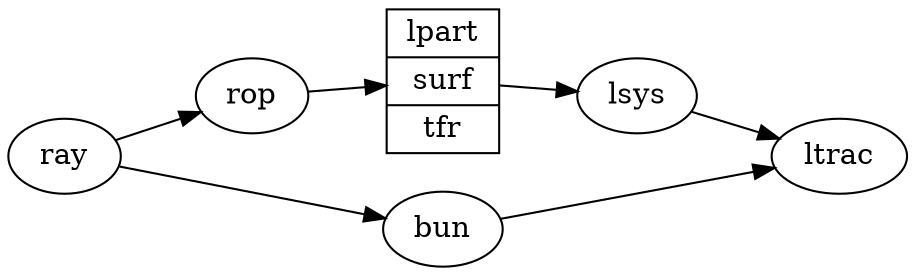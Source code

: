 digraph {
rankdir="LR"
ray -> rop
ray -> bun

lpart [shape=record, label="lpart | surf | tfr"]
rop -> lpart

lpart -> lsys
{lsys,bun} -> ltrac
}

